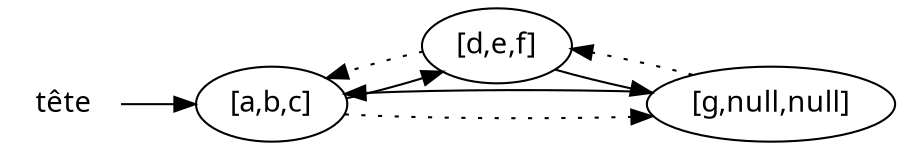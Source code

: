 digraph liste {
    rankdir="LR";
    node [fontname="Courrier"];
    tete [label="tête" shape=plaintext]
    0 [label="[a,b,c]"];
    1 [label="[d,e,f]"];
    2 [label="[g,null,null]"];

    tete -> 0;

    0 -> 1;
    0 -> 2 [style="dotted"];
    1 -> 0 [style="dotted"];
    1 -> 2;
    2 -> 1 [style="dotted"];
    2 -> 0;

}

